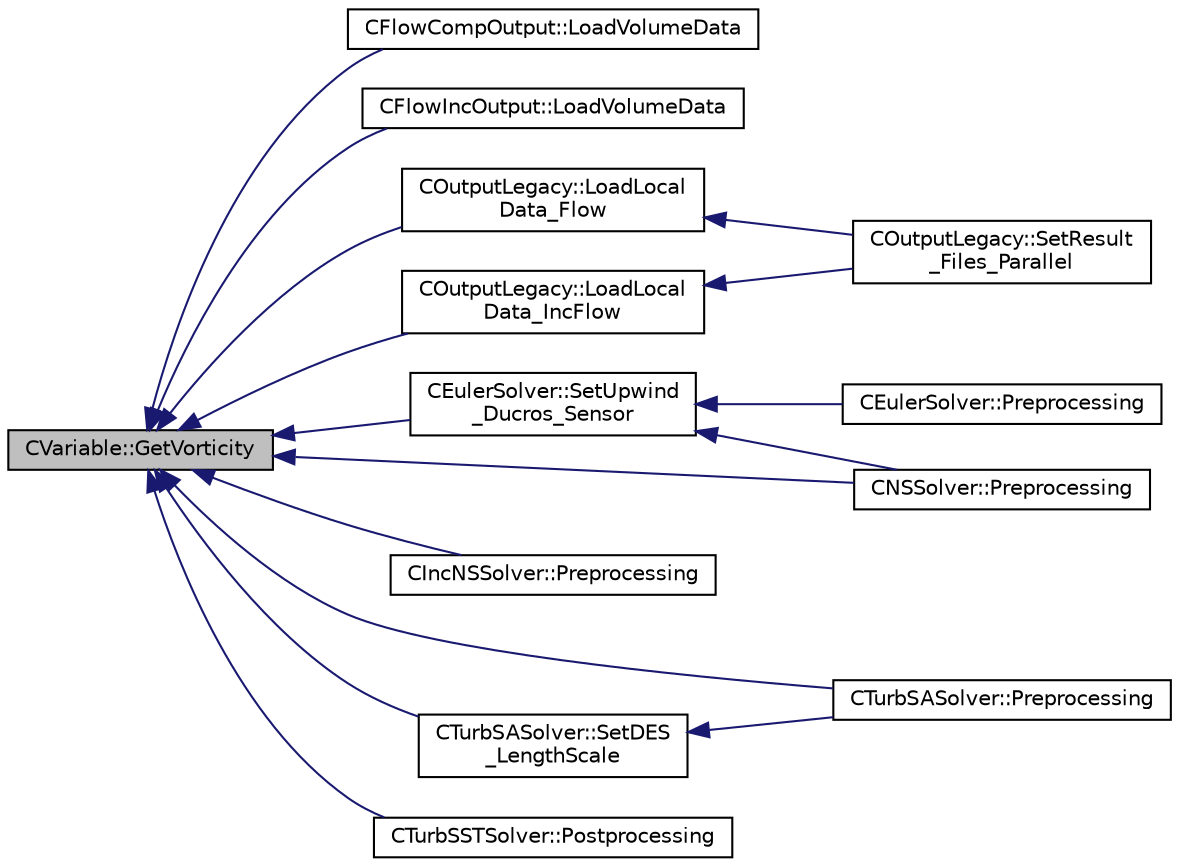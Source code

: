 digraph "CVariable::GetVorticity"
{
  edge [fontname="Helvetica",fontsize="10",labelfontname="Helvetica",labelfontsize="10"];
  node [fontname="Helvetica",fontsize="10",shape=record];
  rankdir="LR";
  Node3961 [label="CVariable::GetVorticity",height=0.2,width=0.4,color="black", fillcolor="grey75", style="filled", fontcolor="black"];
  Node3961 -> Node3962 [dir="back",color="midnightblue",fontsize="10",style="solid",fontname="Helvetica"];
  Node3962 [label="CFlowCompOutput::LoadVolumeData",height=0.2,width=0.4,color="black", fillcolor="white", style="filled",URL="$class_c_flow_comp_output.html#a4dbb2657e6ea72800af13ddf08789276",tooltip="Set the values of the volume output fields for a point. "];
  Node3961 -> Node3963 [dir="back",color="midnightblue",fontsize="10",style="solid",fontname="Helvetica"];
  Node3963 [label="CFlowIncOutput::LoadVolumeData",height=0.2,width=0.4,color="black", fillcolor="white", style="filled",URL="$class_c_flow_inc_output.html#a72e2584bbcbcf7e3a94dae5344953f08",tooltip="Set the values of the volume output fields for a point. "];
  Node3961 -> Node3964 [dir="back",color="midnightblue",fontsize="10",style="solid",fontname="Helvetica"];
  Node3964 [label="COutputLegacy::LoadLocal\lData_Flow",height=0.2,width=0.4,color="black", fillcolor="white", style="filled",URL="$class_c_output_legacy.html#a83e5de863b29fe3a222074d93d696d57",tooltip="Load the desired solution data into a structure used for parallel reordering and output file writing ..."];
  Node3964 -> Node3965 [dir="back",color="midnightblue",fontsize="10",style="solid",fontname="Helvetica"];
  Node3965 [label="COutputLegacy::SetResult\l_Files_Parallel",height=0.2,width=0.4,color="black", fillcolor="white", style="filled",URL="$class_c_output_legacy.html#a9e7832982d8237df4df455b027fd203b",tooltip="Writes and organizes the all the output files, except the history one, for parallel computations..."];
  Node3961 -> Node3966 [dir="back",color="midnightblue",fontsize="10",style="solid",fontname="Helvetica"];
  Node3966 [label="COutputLegacy::LoadLocal\lData_IncFlow",height=0.2,width=0.4,color="black", fillcolor="white", style="filled",URL="$class_c_output_legacy.html#a2d955089c8894a2eb795970f06e7900d",tooltip="Load the desired solution data into a structure used for parallel reordering and output file writing ..."];
  Node3966 -> Node3965 [dir="back",color="midnightblue",fontsize="10",style="solid",fontname="Helvetica"];
  Node3961 -> Node3967 [dir="back",color="midnightblue",fontsize="10",style="solid",fontname="Helvetica"];
  Node3967 [label="CEulerSolver::SetUpwind\l_Ducros_Sensor",height=0.2,width=0.4,color="black", fillcolor="white", style="filled",URL="$class_c_euler_solver.html#aad67b818e2f5c133118d2a4cca7845f3",tooltip="Compute Ducros Sensor for Roe Dissipation. "];
  Node3967 -> Node3968 [dir="back",color="midnightblue",fontsize="10",style="solid",fontname="Helvetica"];
  Node3968 [label="CEulerSolver::Preprocessing",height=0.2,width=0.4,color="black", fillcolor="white", style="filled",URL="$class_c_euler_solver.html#a8b89e1bfce33284c2d8f5f00f82f3f3f",tooltip="Compute primitive variables and their gradients. "];
  Node3967 -> Node3969 [dir="back",color="midnightblue",fontsize="10",style="solid",fontname="Helvetica"];
  Node3969 [label="CNSSolver::Preprocessing",height=0.2,width=0.4,color="black", fillcolor="white", style="filled",URL="$class_c_n_s_solver.html#a028c83d18cf8520dff2f9628d8a04e4b",tooltip="Restart residual and compute gradients. "];
  Node3961 -> Node3969 [dir="back",color="midnightblue",fontsize="10",style="solid",fontname="Helvetica"];
  Node3961 -> Node3970 [dir="back",color="midnightblue",fontsize="10",style="solid",fontname="Helvetica"];
  Node3970 [label="CIncNSSolver::Preprocessing",height=0.2,width=0.4,color="black", fillcolor="white", style="filled",URL="$class_c_inc_n_s_solver.html#ae84f6e86313acd1da80c505b4eab81e5",tooltip="Restart residual and compute gradients. "];
  Node3961 -> Node3971 [dir="back",color="midnightblue",fontsize="10",style="solid",fontname="Helvetica"];
  Node3971 [label="CTurbSASolver::Preprocessing",height=0.2,width=0.4,color="black", fillcolor="white", style="filled",URL="$class_c_turb_s_a_solver.html#a225518dc5f0ca6ed894add826aaa16ea",tooltip="Restart residual and compute gradients. "];
  Node3961 -> Node3972 [dir="back",color="midnightblue",fontsize="10",style="solid",fontname="Helvetica"];
  Node3972 [label="CTurbSASolver::SetDES\l_LengthScale",height=0.2,width=0.4,color="black", fillcolor="white", style="filled",URL="$class_c_turb_s_a_solver.html#abd9b44db73a48a35caa4215dd105b193",tooltip="A virtual member. "];
  Node3972 -> Node3971 [dir="back",color="midnightblue",fontsize="10",style="solid",fontname="Helvetica"];
  Node3961 -> Node3973 [dir="back",color="midnightblue",fontsize="10",style="solid",fontname="Helvetica"];
  Node3973 [label="CTurbSSTSolver::Postprocessing",height=0.2,width=0.4,color="black", fillcolor="white", style="filled",URL="$class_c_turb_s_s_t_solver.html#aa5306eec5b89c3c229c2a4c41846eb4d",tooltip="Computes the eddy viscosity. "];
}
